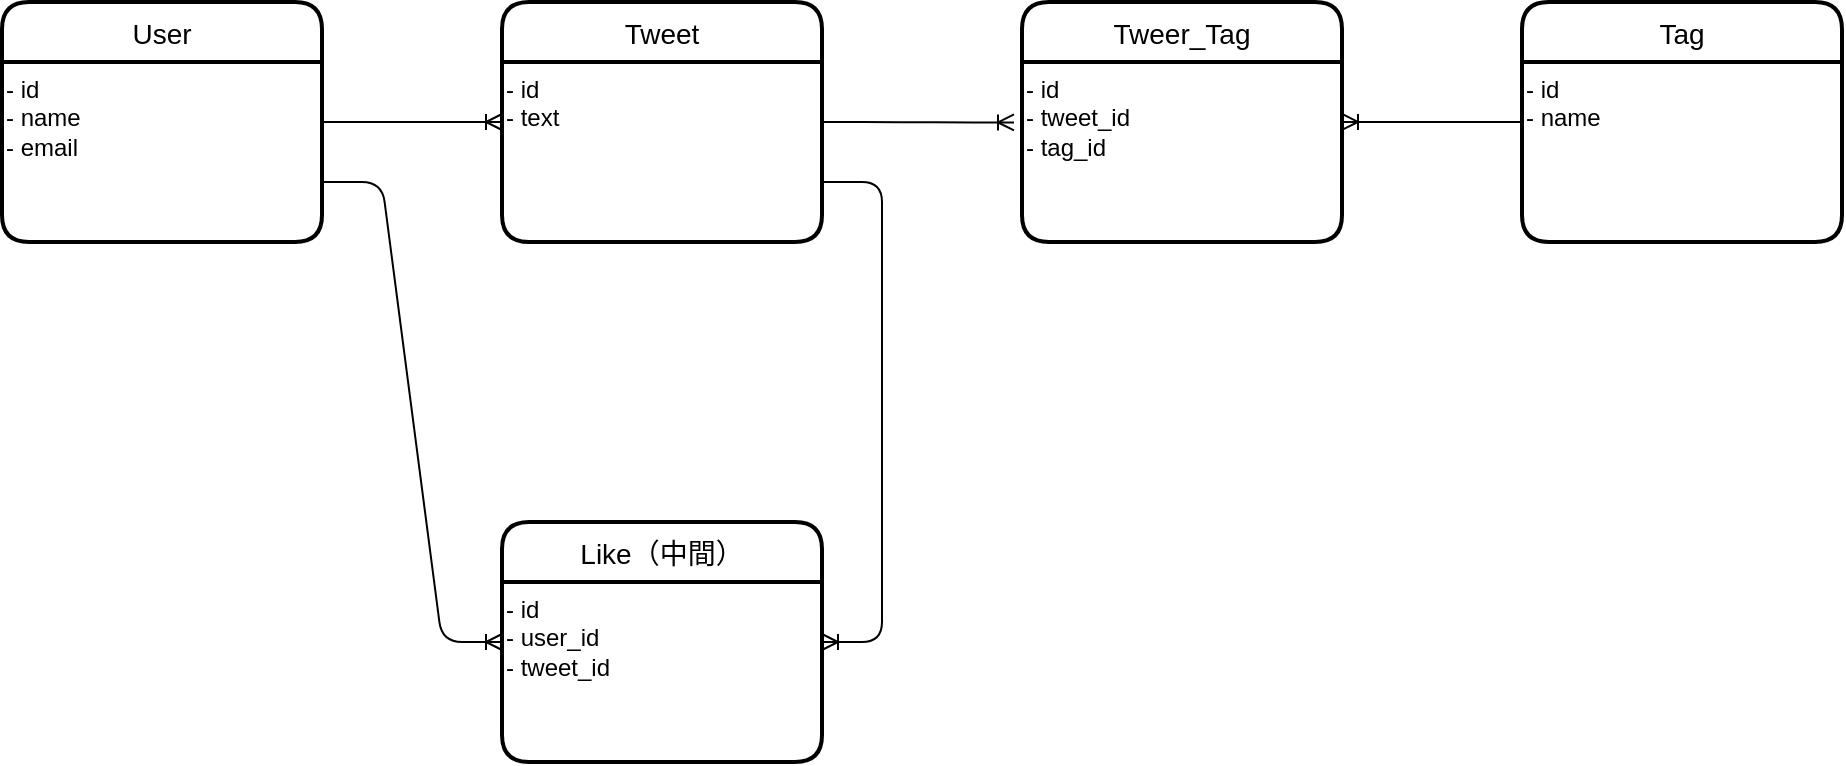 <mxfile>
    <diagram id="VMw2PMi7aRbPmtu2USTo" name="ページ1">
        <mxGraphModel dx="991" dy="738" grid="1" gridSize="10" guides="1" tooltips="1" connect="1" arrows="1" fold="1" page="1" pageScale="1" pageWidth="827" pageHeight="1169" math="0" shadow="0">
            <root>
                <mxCell id="0"/>
                <mxCell id="1" parent="0"/>
                <mxCell id="2" value="User" style="swimlane;childLayout=stackLayout;horizontal=1;startSize=30;horizontalStack=0;rounded=1;fontSize=14;fontStyle=0;strokeWidth=2;resizeParent=0;resizeLast=1;shadow=0;dashed=0;align=center;" parent="1" vertex="1">
                    <mxGeometry x="190" y="140" width="160" height="120" as="geometry">
                        <mxRectangle x="190" y="140" width="60" height="30" as="alternateBounds"/>
                    </mxGeometry>
                </mxCell>
                <mxCell id="17" value="- id&lt;br&gt;- name&lt;br&gt;- email" style="text;html=1;align=left;verticalAlign=top;resizable=0;points=[];autosize=1;strokeColor=none;fillColor=none;" vertex="1" parent="2">
                    <mxGeometry y="30" width="160" height="90" as="geometry"/>
                </mxCell>
                <mxCell id="4" value="Tweet" style="swimlane;childLayout=stackLayout;horizontal=1;startSize=30;horizontalStack=0;rounded=1;fontSize=14;fontStyle=0;strokeWidth=2;resizeParent=0;resizeLast=1;shadow=0;dashed=0;align=center;" parent="1" vertex="1">
                    <mxGeometry x="440" y="140" width="160" height="120" as="geometry"/>
                </mxCell>
                <mxCell id="18" value="- id&lt;br&gt;- text&lt;br&gt;" style="text;html=1;align=left;verticalAlign=top;resizable=0;points=[];autosize=1;strokeColor=none;fillColor=none;" vertex="1" parent="4">
                    <mxGeometry y="30" width="160" height="90" as="geometry"/>
                </mxCell>
                <mxCell id="5" value="Like（中間）" style="swimlane;childLayout=stackLayout;horizontal=1;startSize=30;horizontalStack=0;rounded=1;fontSize=14;fontStyle=0;strokeWidth=2;resizeParent=0;resizeLast=1;shadow=0;dashed=0;align=center;" parent="1" vertex="1">
                    <mxGeometry x="440" y="400" width="160" height="120" as="geometry"/>
                </mxCell>
                <mxCell id="21" value="- id&lt;br&gt;- user_id&lt;br&gt;- tweet_id" style="text;html=1;align=left;verticalAlign=top;resizable=0;points=[];autosize=1;strokeColor=none;fillColor=none;" vertex="1" parent="5">
                    <mxGeometry y="30" width="160" height="90" as="geometry"/>
                </mxCell>
                <mxCell id="7" value="Tag" style="swimlane;childLayout=stackLayout;horizontal=1;startSize=30;horizontalStack=0;rounded=1;fontSize=14;fontStyle=0;strokeWidth=2;resizeParent=0;resizeLast=1;shadow=0;dashed=0;align=center;" parent="1" vertex="1">
                    <mxGeometry x="950" y="140" width="160" height="120" as="geometry"/>
                </mxCell>
                <mxCell id="19" value="- id&lt;br&gt;- name" style="text;html=1;align=left;verticalAlign=top;resizable=0;points=[];autosize=1;strokeColor=none;fillColor=none;horizontal=1;" vertex="1" parent="7">
                    <mxGeometry y="30" width="160" height="90" as="geometry"/>
                </mxCell>
                <mxCell id="9" value="" style="edgeStyle=entityRelationEdgeStyle;fontSize=12;html=1;endArrow=ERoneToMany;exitX=1;exitY=0.5;exitDx=0;exitDy=0;entryX=0;entryY=0.5;entryDx=0;entryDy=0;" parent="1" source="2" target="4" edge="1">
                    <mxGeometry width="100" height="100" relative="1" as="geometry">
                        <mxPoint x="380" y="390" as="sourcePoint"/>
                        <mxPoint x="400" y="210" as="targetPoint"/>
                    </mxGeometry>
                </mxCell>
                <mxCell id="12" value="" style="edgeStyle=entityRelationEdgeStyle;fontSize=12;html=1;endArrow=ERoneToMany;exitX=1;exitY=0.75;exitDx=0;exitDy=0;entryX=0;entryY=0.5;entryDx=0;entryDy=0;" parent="1" source="2" target="5" edge="1">
                    <mxGeometry width="100" height="100" relative="1" as="geometry">
                        <mxPoint x="380" y="390" as="sourcePoint"/>
                        <mxPoint x="480" y="290" as="targetPoint"/>
                    </mxGeometry>
                </mxCell>
                <mxCell id="14" value="" style="edgeStyle=entityRelationEdgeStyle;fontSize=12;html=1;endArrow=ERoneToMany;entryX=1;entryY=0.5;entryDx=0;entryDy=0;exitX=1;exitY=0.667;exitDx=0;exitDy=0;exitPerimeter=0;" parent="1" target="5" edge="1" source="18">
                    <mxGeometry width="100" height="100" relative="1" as="geometry">
                        <mxPoint x="600" y="200" as="sourcePoint"/>
                        <mxPoint x="700" y="100" as="targetPoint"/>
                    </mxGeometry>
                </mxCell>
                <mxCell id="22" value="Tweer_Tag" style="swimlane;childLayout=stackLayout;horizontal=1;startSize=30;horizontalStack=0;rounded=1;fontSize=14;fontStyle=0;strokeWidth=2;resizeParent=0;resizeLast=1;shadow=0;dashed=0;align=center;" vertex="1" parent="1">
                    <mxGeometry x="700" y="140" width="160" height="120" as="geometry"/>
                </mxCell>
                <mxCell id="23" value="- id&lt;br&gt;- tweet_id&lt;br&gt;- tag_id" style="text;html=1;align=left;verticalAlign=top;resizable=0;points=[];autosize=1;strokeColor=none;fillColor=none;horizontal=1;" vertex="1" parent="22">
                    <mxGeometry y="30" width="160" height="90" as="geometry"/>
                </mxCell>
                <mxCell id="24" value="" style="edgeStyle=entityRelationEdgeStyle;fontSize=12;html=1;endArrow=ERoneToMany;entryX=-0.025;entryY=0.336;entryDx=0;entryDy=0;entryPerimeter=0;" edge="1" parent="1" target="23">
                    <mxGeometry width="100" height="100" relative="1" as="geometry">
                        <mxPoint x="600" y="200" as="sourcePoint"/>
                        <mxPoint x="700" y="100" as="targetPoint"/>
                    </mxGeometry>
                </mxCell>
                <mxCell id="26" value="" style="edgeStyle=entityRelationEdgeStyle;fontSize=12;html=1;endArrow=ERoneToMany;exitX=0;exitY=0.5;exitDx=0;exitDy=0;entryX=1;entryY=0.333;entryDx=0;entryDy=0;entryPerimeter=0;" edge="1" parent="1" source="7" target="23">
                    <mxGeometry width="100" height="100" relative="1" as="geometry">
                        <mxPoint x="550" y="330" as="sourcePoint"/>
                        <mxPoint x="650" y="230" as="targetPoint"/>
                    </mxGeometry>
                </mxCell>
            </root>
        </mxGraphModel>
    </diagram>
</mxfile>